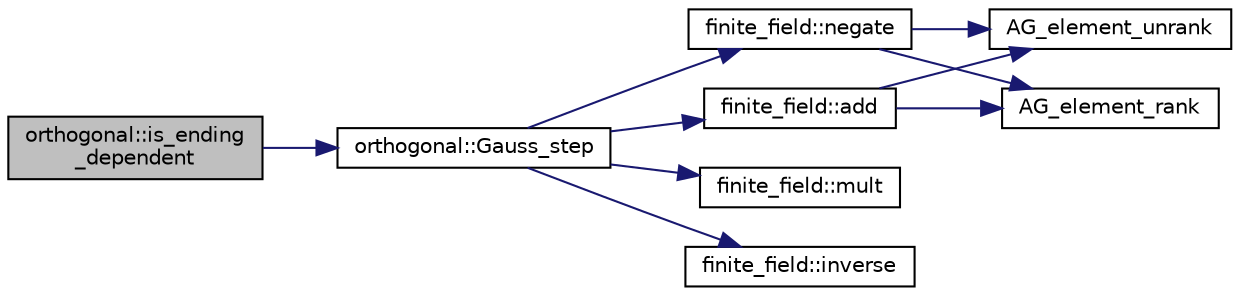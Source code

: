 digraph "orthogonal::is_ending_dependent"
{
  edge [fontname="Helvetica",fontsize="10",labelfontname="Helvetica",labelfontsize="10"];
  node [fontname="Helvetica",fontsize="10",shape=record];
  rankdir="LR";
  Node9833 [label="orthogonal::is_ending\l_dependent",height=0.2,width=0.4,color="black", fillcolor="grey75", style="filled", fontcolor="black"];
  Node9833 -> Node9834 [color="midnightblue",fontsize="10",style="solid",fontname="Helvetica"];
  Node9834 [label="orthogonal::Gauss_step",height=0.2,width=0.4,color="black", fillcolor="white", style="filled",URL="$d7/daa/classorthogonal.html#acc98650297e4c16a55f881780df18ff1"];
  Node9834 -> Node9835 [color="midnightblue",fontsize="10",style="solid",fontname="Helvetica"];
  Node9835 [label="finite_field::negate",height=0.2,width=0.4,color="black", fillcolor="white", style="filled",URL="$df/d5a/classfinite__field.html#aa9d798298f25d4a9262b5bc5f1733e31"];
  Node9835 -> Node9836 [color="midnightblue",fontsize="10",style="solid",fontname="Helvetica"];
  Node9836 [label="AG_element_unrank",height=0.2,width=0.4,color="black", fillcolor="white", style="filled",URL="$d4/d67/geometry_8h.html#a4a33b86c87b2879b97cfa1327abe2885"];
  Node9835 -> Node9837 [color="midnightblue",fontsize="10",style="solid",fontname="Helvetica"];
  Node9837 [label="AG_element_rank",height=0.2,width=0.4,color="black", fillcolor="white", style="filled",URL="$d4/d67/geometry_8h.html#ab2ac908d07dd8038fd996e26bdc75c17"];
  Node9834 -> Node9838 [color="midnightblue",fontsize="10",style="solid",fontname="Helvetica"];
  Node9838 [label="finite_field::mult",height=0.2,width=0.4,color="black", fillcolor="white", style="filled",URL="$df/d5a/classfinite__field.html#a24fb5917aa6d4d656fd855b7f44a13b0"];
  Node9834 -> Node9839 [color="midnightblue",fontsize="10",style="solid",fontname="Helvetica"];
  Node9839 [label="finite_field::inverse",height=0.2,width=0.4,color="black", fillcolor="white", style="filled",URL="$df/d5a/classfinite__field.html#a69f2a12c01e70b7ce2d115c5221c9cdd"];
  Node9834 -> Node9840 [color="midnightblue",fontsize="10",style="solid",fontname="Helvetica"];
  Node9840 [label="finite_field::add",height=0.2,width=0.4,color="black", fillcolor="white", style="filled",URL="$df/d5a/classfinite__field.html#a8f12328a27500f3c7be0c849ebbc9d14"];
  Node9840 -> Node9836 [color="midnightblue",fontsize="10",style="solid",fontname="Helvetica"];
  Node9840 -> Node9837 [color="midnightblue",fontsize="10",style="solid",fontname="Helvetica"];
}
